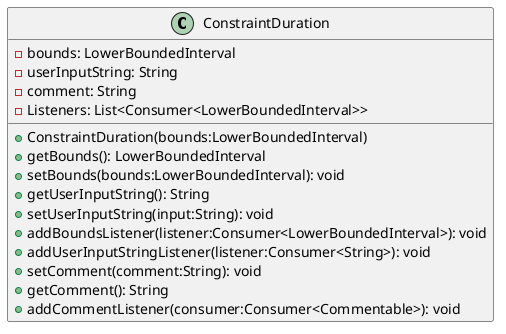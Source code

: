 @startuml

    class ConstraintDuration {
        -bounds: LowerBoundedInterval
        -userInputString: String
        -comment: String
        -Listeners: List<Consumer<LowerBoundedInterval>>
        +ConstraintDuration(bounds:LowerBoundedInterval)
        +getBounds(): LowerBoundedInterval
        +setBounds(bounds:LowerBoundedInterval): void
        +getUserInputString(): String
        +setUserInputString(input:String): void
        +addBoundsListener(listener:Consumer<LowerBoundedInterval>): void
        +addUserInputStringListener(listener:Consumer<String>): void
        +setComment(comment:String): void
        +getComment(): String
        +addCommentListener(consumer:Consumer<Commentable>): void
    }

@enduml
